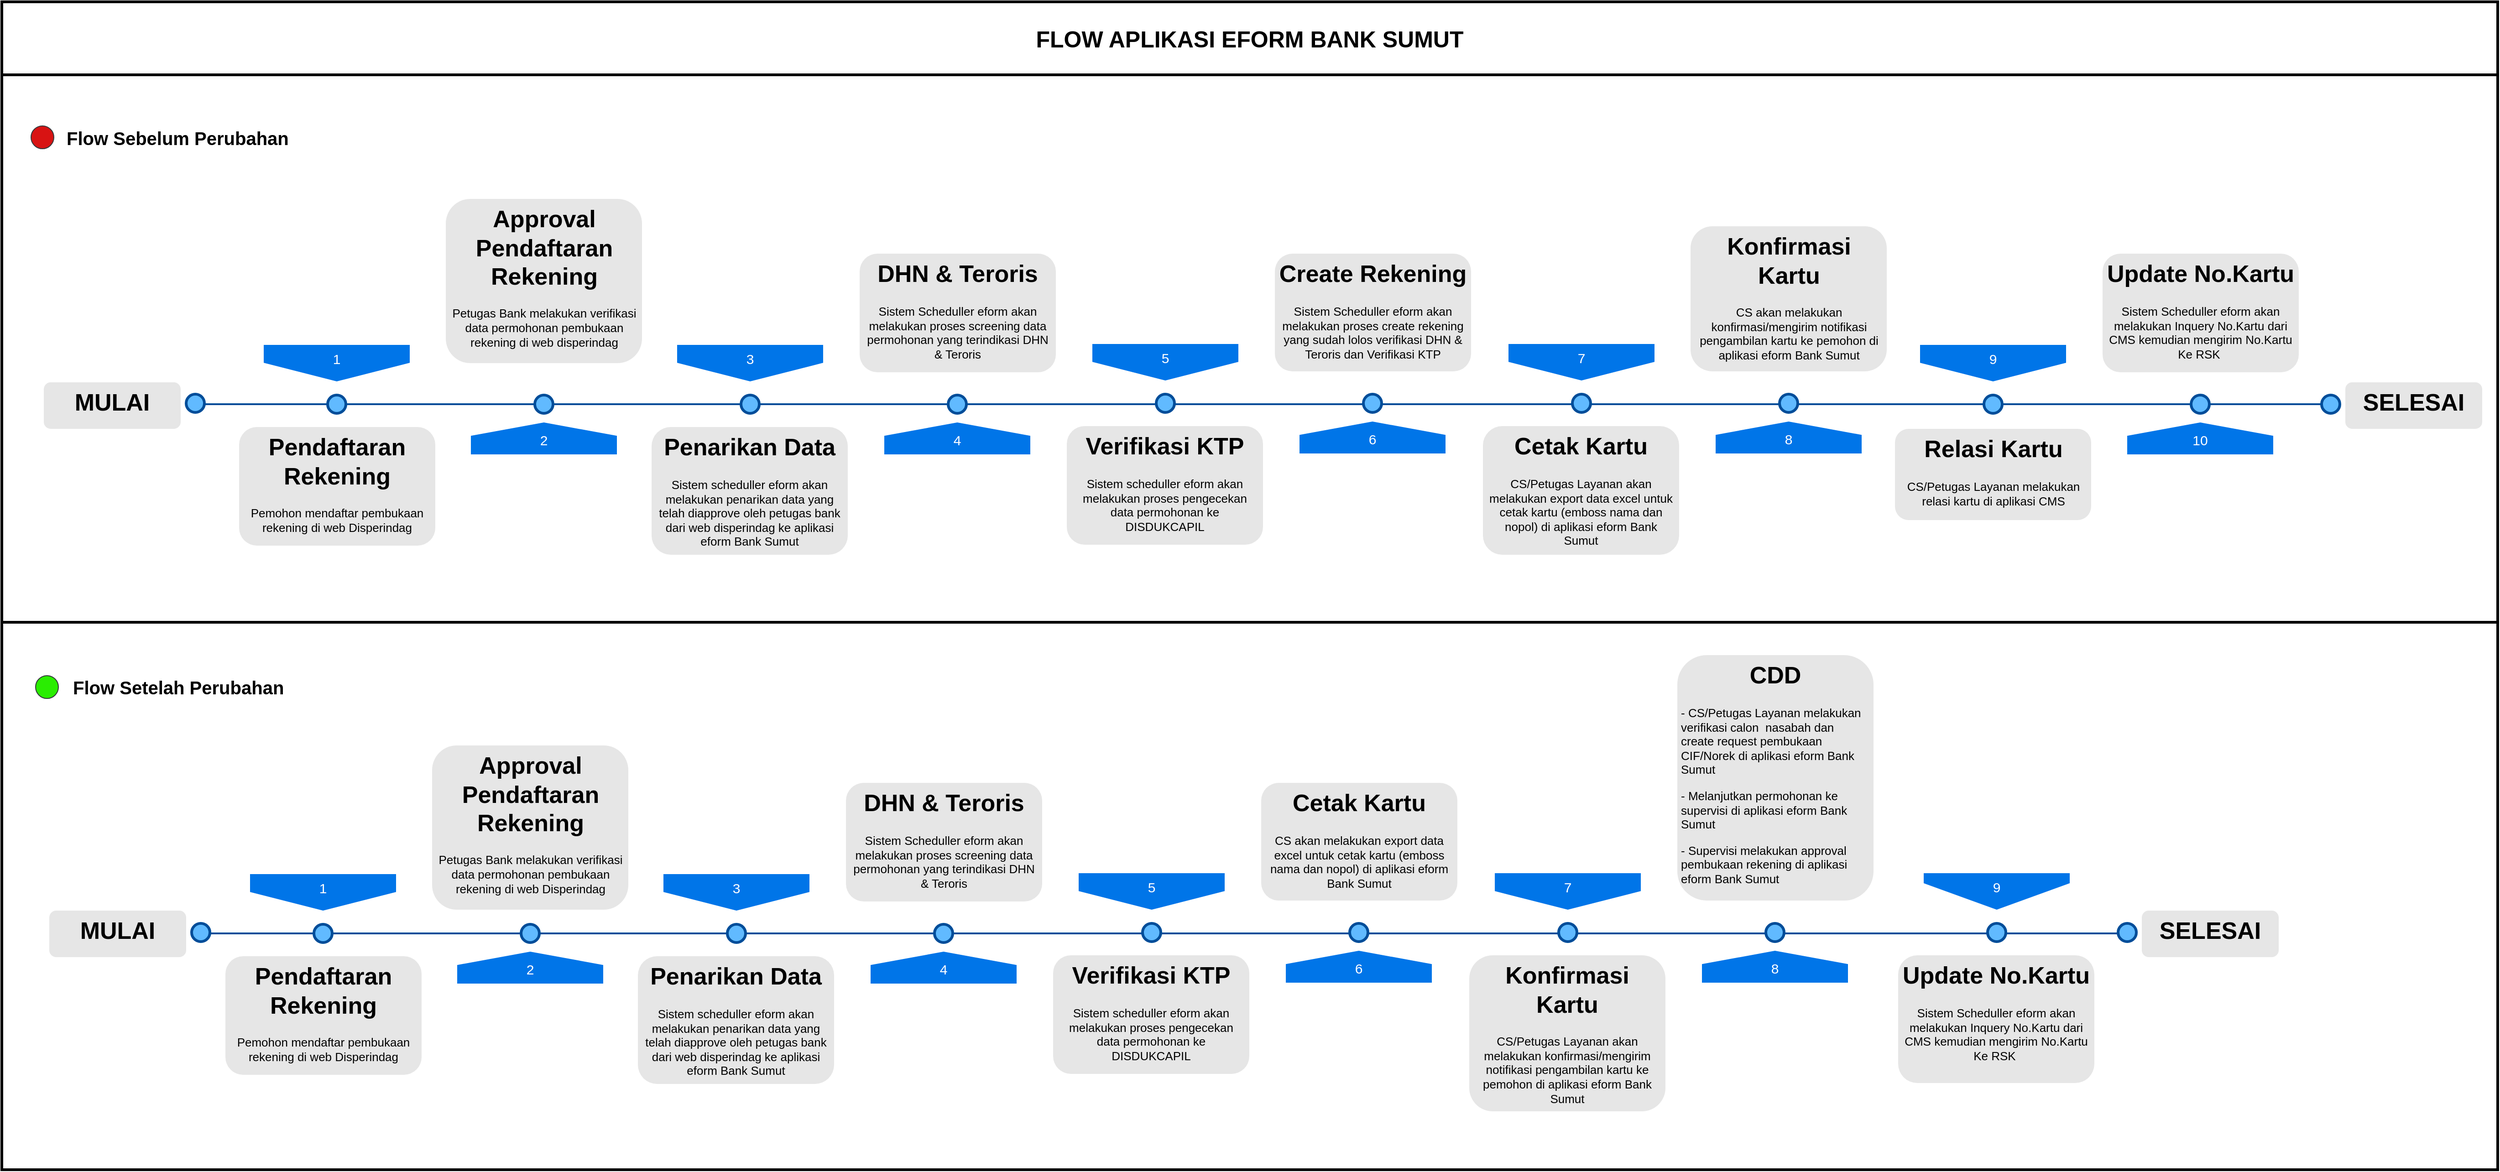 <mxfile version="24.5.4" type="github">
  <diagram name="Page-1" id="82e54ff1-d628-8f03-85c4-9753963a91cd">
    <mxGraphModel dx="4620" dy="2762" grid="1" gridSize="10" guides="1" tooltips="1" connect="1" arrows="1" fold="1" page="1" pageScale="1" pageWidth="1100" pageHeight="850" background="none" math="0" shadow="0">
      <root>
        <mxCell id="0" />
        <mxCell id="1" parent="0" />
        <mxCell id="F7tV-mpWZa9fraZC_7Pp-73" value="" style="shape=table;startSize=0;container=1;collapsible=0;childLayout=tableLayout;movable=1;resizable=1;rotatable=1;deletable=1;editable=1;locked=0;connectable=1;gradientColor=none;swimlaneFillColor=none;strokeWidth=3;" parent="1" vertex="1">
          <mxGeometry x="-32" y="-26" width="2735" height="1280" as="geometry" />
        </mxCell>
        <mxCell id="F7tV-mpWZa9fraZC_7Pp-74" value="" style="shape=tableRow;horizontal=0;startSize=0;swimlaneHead=0;swimlaneBody=0;strokeColor=inherit;top=0;left=0;bottom=0;right=0;collapsible=0;dropTarget=0;fillColor=none;points=[[0,0.5],[1,0.5]];portConstraint=eastwest;" parent="F7tV-mpWZa9fraZC_7Pp-73" vertex="1">
          <mxGeometry width="2735" height="80" as="geometry" />
        </mxCell>
        <mxCell id="F7tV-mpWZa9fraZC_7Pp-75" value="&lt;b&gt;&lt;font style=&quot;font-size: 25px;&quot;&gt;FLOW APLIKASI EFORM BANK SUMUT&lt;/font&gt;&lt;/b&gt;" style="shape=partialRectangle;html=1;whiteSpace=wrap;connectable=0;strokeColor=inherit;overflow=hidden;fillColor=none;top=0;left=0;bottom=0;right=0;pointerEvents=1;" parent="F7tV-mpWZa9fraZC_7Pp-74" vertex="1">
          <mxGeometry width="2735" height="80" as="geometry">
            <mxRectangle width="2735" height="80" as="alternateBounds" />
          </mxGeometry>
        </mxCell>
        <mxCell id="F7tV-mpWZa9fraZC_7Pp-76" value="" style="shape=tableRow;horizontal=0;startSize=0;swimlaneHead=0;swimlaneBody=0;strokeColor=inherit;top=0;left=0;bottom=0;right=0;collapsible=0;dropTarget=0;fillColor=none;points=[[0,0.5],[1,0.5]];portConstraint=eastwest;" parent="F7tV-mpWZa9fraZC_7Pp-73" vertex="1">
          <mxGeometry y="80" width="2735" height="600" as="geometry" />
        </mxCell>
        <mxCell id="F7tV-mpWZa9fraZC_7Pp-77" value="" style="shape=partialRectangle;html=1;whiteSpace=wrap;connectable=0;strokeColor=inherit;overflow=hidden;fillColor=none;top=0;left=0;bottom=0;right=0;pointerEvents=1;" parent="F7tV-mpWZa9fraZC_7Pp-76" vertex="1">
          <mxGeometry width="2735" height="600" as="geometry">
            <mxRectangle width="2735" height="600" as="alternateBounds" />
          </mxGeometry>
        </mxCell>
        <mxCell id="F7tV-mpWZa9fraZC_7Pp-80" value="" style="shape=tableRow;horizontal=0;startSize=0;swimlaneHead=0;swimlaneBody=0;strokeColor=inherit;top=0;left=0;bottom=0;right=0;collapsible=0;dropTarget=0;fillColor=none;points=[[0,0.5],[1,0.5]];portConstraint=eastwest;" parent="F7tV-mpWZa9fraZC_7Pp-73" vertex="1">
          <mxGeometry y="680" width="2735" height="600" as="geometry" />
        </mxCell>
        <mxCell id="F7tV-mpWZa9fraZC_7Pp-81" value="" style="shape=partialRectangle;html=1;whiteSpace=wrap;connectable=0;strokeColor=inherit;overflow=hidden;fillColor=none;top=0;left=0;bottom=0;right=0;pointerEvents=1;movable=0;resizable=0;rotatable=0;deletable=0;editable=0;locked=1;" parent="F7tV-mpWZa9fraZC_7Pp-80" vertex="1">
          <mxGeometry width="2735" height="600" as="geometry">
            <mxRectangle width="2735" height="600" as="alternateBounds" />
          </mxGeometry>
        </mxCell>
        <mxCell id="4ec97bd9e5d20128-1" value="" style="line;strokeWidth=2;html=1;fillColor=none;fontSize=28;fontColor=#004D99;strokeColor=#004D99;" parent="1" vertex="1">
          <mxGeometry x="175" y="410" width="2350" height="10" as="geometry" />
        </mxCell>
        <mxCell id="4ec97bd9e5d20128-5" value="1" style="shape=offPageConnector;whiteSpace=wrap;html=1;fillColor=#0075E8;fontSize=15;fontColor=#FFFFFF;size=0.509;verticalAlign=top;strokeColor=none;" parent="1" vertex="1">
          <mxGeometry x="255" y="350" width="160" height="40" as="geometry" />
        </mxCell>
        <mxCell id="4ec97bd9e5d20128-6" value="&lt;span&gt;3&lt;/span&gt;" style="shape=offPageConnector;whiteSpace=wrap;html=1;fillColor=#0075E8;fontSize=15;fontColor=#FFFFFF;size=0.509;verticalAlign=top;strokeColor=none;" parent="1" vertex="1">
          <mxGeometry x="708" y="350" width="160" height="40" as="geometry" />
        </mxCell>
        <mxCell id="4ec97bd9e5d20128-7" value="2" style="shape=offPageConnector;whiteSpace=wrap;html=1;fillColor=#0075E8;fontSize=15;fontColor=#FFFFFF;size=0.418;flipV=1;verticalAlign=bottom;strokeColor=none;spacingBottom=4;" parent="1" vertex="1">
          <mxGeometry x="482" y="435" width="160" height="35" as="geometry" />
        </mxCell>
        <mxCell id="4ec97bd9e5d20128-8" value="&lt;span&gt;4&lt;/span&gt;" style="shape=offPageConnector;whiteSpace=wrap;html=1;fillColor=#0075E8;fontSize=15;fontColor=#FFFFFF;size=0.418;flipV=1;verticalAlign=bottom;strokeColor=none;spacingBottom=4;" parent="1" vertex="1">
          <mxGeometry x="935" y="435" width="160" height="35" as="geometry" />
        </mxCell>
        <mxCell id="4ec97bd9e5d20128-9" value="" style="ellipse;whiteSpace=wrap;html=1;fillColor=#61BAFF;fontSize=28;fontColor=#004D99;strokeWidth=3;strokeColor=#004D99;" parent="1" vertex="1">
          <mxGeometry x="325" y="405" width="20" height="20" as="geometry" />
        </mxCell>
        <mxCell id="4ec97bd9e5d20128-10" value="" style="ellipse;whiteSpace=wrap;html=1;fillColor=#61BAFF;fontSize=28;fontColor=#004D99;strokeWidth=3;strokeColor=#004D99;" parent="1" vertex="1">
          <mxGeometry x="552" y="405" width="20" height="20" as="geometry" />
        </mxCell>
        <mxCell id="4ec97bd9e5d20128-11" value="" style="ellipse;whiteSpace=wrap;html=1;fillColor=#61BAFF;fontSize=28;fontColor=#004D99;strokeWidth=3;strokeColor=#004D99;" parent="1" vertex="1">
          <mxGeometry x="778" y="405" width="20" height="20" as="geometry" />
        </mxCell>
        <mxCell id="4ec97bd9e5d20128-13" value="" style="ellipse;whiteSpace=wrap;html=1;fillColor=#61BAFF;fontSize=28;fontColor=#004D99;strokeWidth=3;strokeColor=#004D99;" parent="1" vertex="1">
          <mxGeometry x="1005" y="405" width="20" height="20" as="geometry" />
        </mxCell>
        <mxCell id="4ec97bd9e5d20128-14" value="&lt;h1&gt;Pendaftaran Rekening&lt;/h1&gt;&lt;p&gt;Pemohon mendaftar pembukaan rekening di web Disperindag&lt;/p&gt;" style="text;html=1;spacing=5;spacingTop=-20;whiteSpace=wrap;overflow=hidden;strokeColor=none;strokeWidth=3;fillColor=#E6E6E6;fontSize=13;fontColor=#000000;align=center;rounded=1;" parent="1" vertex="1">
          <mxGeometry x="228" y="440" width="215" height="130" as="geometry" />
        </mxCell>
        <mxCell id="4ec97bd9e5d20128-16" value="&lt;h1&gt;Approval Pendaftaran Rekening&lt;/h1&gt;&lt;p&gt;Petugas Bank melakukan verifikasi data permohonan pembukaan rekening di web disperindag&lt;/p&gt;" style="text;html=1;spacing=5;spacingTop=-20;whiteSpace=wrap;overflow=hidden;strokeColor=none;strokeWidth=3;fillColor=#E6E6E6;fontSize=13;fontColor=#000000;align=center;rounded=1;" parent="1" vertex="1">
          <mxGeometry x="454.5" y="190" width="215" height="180" as="geometry" />
        </mxCell>
        <mxCell id="4ec97bd9e5d20128-17" value="&lt;h1&gt;&amp;nbsp;Penarikan Data&amp;nbsp;&lt;/h1&gt;&lt;p&gt;Sistem scheduller eform akan melakukan penarikan data yang telah diapprove oleh petugas bank dari web disperindag ke aplikasi eform Bank Sumut&lt;/p&gt;" style="text;html=1;spacing=5;spacingTop=-20;whiteSpace=wrap;overflow=hidden;strokeColor=none;strokeWidth=3;fillColor=#E6E6E6;fontSize=13;fontColor=#000000;align=center;rounded=1;" parent="1" vertex="1">
          <mxGeometry x="680" y="440" width="215" height="140" as="geometry" />
        </mxCell>
        <mxCell id="4ec97bd9e5d20128-18" value="&lt;h1&gt;DHN &amp;amp; Teroris&lt;/h1&gt;&lt;p&gt;Sistem Scheduller eform akan melakukan proses&amp;nbsp;screening data permohonan yang terindikasi DHN &amp;amp; Teroris&lt;/p&gt;" style="text;html=1;spacing=5;spacingTop=-20;whiteSpace=wrap;overflow=hidden;strokeColor=none;strokeWidth=3;fillColor=#E6E6E6;fontSize=13;fontColor=#000000;align=center;rounded=1;" parent="1" vertex="1">
          <mxGeometry x="908" y="250" width="215" height="130" as="geometry" />
        </mxCell>
        <mxCell id="F7tV-mpWZa9fraZC_7Pp-2" value="&lt;span&gt;5&lt;/span&gt;" style="shape=offPageConnector;whiteSpace=wrap;html=1;fillColor=#0075E8;fontSize=15;fontColor=#FFFFFF;size=0.509;verticalAlign=top;strokeColor=none;" parent="1" vertex="1">
          <mxGeometry x="1163" y="349" width="160" height="40" as="geometry" />
        </mxCell>
        <mxCell id="F7tV-mpWZa9fraZC_7Pp-3" value="&lt;span&gt;6&lt;/span&gt;" style="shape=offPageConnector;whiteSpace=wrap;html=1;fillColor=#0075E8;fontSize=15;fontColor=#FFFFFF;size=0.418;flipV=1;verticalAlign=bottom;strokeColor=none;spacingBottom=4;" parent="1" vertex="1">
          <mxGeometry x="1390" y="434" width="160" height="35" as="geometry" />
        </mxCell>
        <mxCell id="F7tV-mpWZa9fraZC_7Pp-4" value="" style="ellipse;whiteSpace=wrap;html=1;fillColor=#61BAFF;fontSize=28;fontColor=#004D99;strokeWidth=3;strokeColor=#004D99;" parent="1" vertex="1">
          <mxGeometry x="1233" y="404" width="20" height="20" as="geometry" />
        </mxCell>
        <mxCell id="F7tV-mpWZa9fraZC_7Pp-5" value="" style="ellipse;whiteSpace=wrap;html=1;fillColor=#61BAFF;fontSize=28;fontColor=#004D99;strokeWidth=3;strokeColor=#004D99;" parent="1" vertex="1">
          <mxGeometry x="1460" y="404" width="20" height="20" as="geometry" />
        </mxCell>
        <mxCell id="F7tV-mpWZa9fraZC_7Pp-6" value="&lt;h1&gt;&amp;nbsp;Verifikasi KTP&amp;nbsp;&lt;/h1&gt;&lt;p&gt;Sistem scheduller eform akan melakukan proses pengecekan data permohonan ke DISDUKCAPIL&lt;/p&gt;" style="text;html=1;spacing=5;spacingTop=-20;whiteSpace=wrap;overflow=hidden;strokeColor=none;strokeWidth=3;fillColor=#E6E6E6;fontSize=13;fontColor=#000000;align=center;rounded=1;" parent="1" vertex="1">
          <mxGeometry x="1135" y="439" width="215" height="130" as="geometry" />
        </mxCell>
        <mxCell id="F7tV-mpWZa9fraZC_7Pp-7" value="&lt;h1&gt;Create Rekening&lt;/h1&gt;&lt;p&gt;Sistem Scheduller eform akan melakukan proses create rekening yang sudah lolos verifikasi DHN &amp;amp; Teroris dan Verifikasi KTP&lt;/p&gt;" style="text;html=1;spacing=5;spacingTop=-20;whiteSpace=wrap;overflow=hidden;strokeColor=none;strokeWidth=3;fillColor=#E6E6E6;fontSize=13;fontColor=#000000;align=center;rounded=1;" parent="1" vertex="1">
          <mxGeometry x="1363" y="250" width="215" height="129" as="geometry" />
        </mxCell>
        <mxCell id="F7tV-mpWZa9fraZC_7Pp-8" value="&lt;span&gt;7&lt;/span&gt;" style="shape=offPageConnector;whiteSpace=wrap;html=1;fillColor=#0075E8;fontSize=15;fontColor=#FFFFFF;size=0.509;verticalAlign=top;strokeColor=none;" parent="1" vertex="1">
          <mxGeometry x="1619" y="349" width="160" height="40" as="geometry" />
        </mxCell>
        <mxCell id="F7tV-mpWZa9fraZC_7Pp-9" value="&lt;span&gt;8&lt;/span&gt;" style="shape=offPageConnector;whiteSpace=wrap;html=1;fillColor=#0075E8;fontSize=15;fontColor=#FFFFFF;size=0.418;flipV=1;verticalAlign=bottom;strokeColor=none;spacingBottom=4;" parent="1" vertex="1">
          <mxGeometry x="1846" y="434" width="160" height="35" as="geometry" />
        </mxCell>
        <mxCell id="F7tV-mpWZa9fraZC_7Pp-10" value="" style="ellipse;whiteSpace=wrap;html=1;fillColor=#61BAFF;fontSize=28;fontColor=#004D99;strokeWidth=3;strokeColor=#004D99;" parent="1" vertex="1">
          <mxGeometry x="1689" y="404" width="20" height="20" as="geometry" />
        </mxCell>
        <mxCell id="F7tV-mpWZa9fraZC_7Pp-11" value="" style="ellipse;whiteSpace=wrap;html=1;fillColor=#61BAFF;fontSize=28;fontColor=#004D99;strokeWidth=3;strokeColor=#004D99;" parent="1" vertex="1">
          <mxGeometry x="1916" y="404" width="20" height="20" as="geometry" />
        </mxCell>
        <mxCell id="F7tV-mpWZa9fraZC_7Pp-12" value="&lt;h1&gt;&amp;nbsp;Cetak Kartu&amp;nbsp;&lt;/h1&gt;&lt;p&gt;CS/Petugas Layanan akan melakukan export data excel untuk cetak kartu (emboss nama dan nopol) di aplikasi eform Bank Sumut&lt;/p&gt;" style="text;html=1;spacing=5;spacingTop=-20;whiteSpace=wrap;overflow=hidden;strokeColor=none;strokeWidth=3;fillColor=#E6E6E6;fontSize=13;fontColor=#000000;align=center;rounded=1;" parent="1" vertex="1">
          <mxGeometry x="1591" y="439" width="215" height="141" as="geometry" />
        </mxCell>
        <mxCell id="F7tV-mpWZa9fraZC_7Pp-13" value="&lt;h1&gt;Konfirmasi Kartu&lt;/h1&gt;&lt;p&gt;CS akan melakukan konfirmasi/mengirim notifikasi pengambilan kartu ke pemohon di aplikasi eform Bank Sumut&lt;/p&gt;" style="text;html=1;spacing=5;spacingTop=-20;whiteSpace=wrap;overflow=hidden;strokeColor=none;strokeWidth=3;fillColor=#E6E6E6;fontSize=13;fontColor=#000000;align=center;rounded=1;" parent="1" vertex="1">
          <mxGeometry x="1818.5" y="220" width="215" height="159" as="geometry" />
        </mxCell>
        <mxCell id="F7tV-mpWZa9fraZC_7Pp-14" value="&lt;span&gt;9&lt;/span&gt;" style="shape=offPageConnector;whiteSpace=wrap;html=1;fillColor=#0075E8;fontSize=15;fontColor=#FFFFFF;size=0.509;verticalAlign=top;strokeColor=none;" parent="1" vertex="1">
          <mxGeometry x="2070" y="350" width="160" height="40" as="geometry" />
        </mxCell>
        <mxCell id="F7tV-mpWZa9fraZC_7Pp-15" value="&lt;span&gt;10&lt;/span&gt;" style="shape=offPageConnector;whiteSpace=wrap;html=1;fillColor=#0075E8;fontSize=15;fontColor=#FFFFFF;size=0.418;flipV=1;verticalAlign=bottom;strokeColor=none;spacingBottom=4;" parent="1" vertex="1">
          <mxGeometry x="2297" y="435" width="160" height="35" as="geometry" />
        </mxCell>
        <mxCell id="F7tV-mpWZa9fraZC_7Pp-16" value="" style="ellipse;whiteSpace=wrap;html=1;fillColor=#61BAFF;fontSize=28;fontColor=#004D99;strokeWidth=3;strokeColor=#004D99;" parent="1" vertex="1">
          <mxGeometry x="2140" y="405" width="20" height="20" as="geometry" />
        </mxCell>
        <mxCell id="F7tV-mpWZa9fraZC_7Pp-17" value="" style="ellipse;whiteSpace=wrap;html=1;fillColor=#61BAFF;fontSize=28;fontColor=#004D99;strokeWidth=3;strokeColor=#004D99;" parent="1" vertex="1">
          <mxGeometry x="2367" y="405" width="20" height="20" as="geometry" />
        </mxCell>
        <mxCell id="F7tV-mpWZa9fraZC_7Pp-18" value="&lt;h1&gt;&amp;nbsp;Relasi Kartu&amp;nbsp;&lt;/h1&gt;&lt;p&gt;CS/Petugas Layanan melakukan relasi kartu di aplikasi CMS&lt;/p&gt;" style="text;html=1;spacing=5;spacingTop=-20;whiteSpace=wrap;overflow=hidden;strokeColor=none;strokeWidth=3;fillColor=#E6E6E6;fontSize=13;fontColor=#000000;align=center;rounded=1;" parent="1" vertex="1">
          <mxGeometry x="2042.5" y="442" width="215" height="100" as="geometry" />
        </mxCell>
        <mxCell id="F7tV-mpWZa9fraZC_7Pp-19" value="&lt;h1&gt;Update No.Kartu&lt;/h1&gt;&lt;p&gt;Sistem Scheduller eform akan melakukan Inquery No.Kartu dari CMS kemudian mengirim No.Kartu Ke RSK&amp;nbsp;&lt;/p&gt;" style="text;html=1;spacing=5;spacingTop=-20;whiteSpace=wrap;overflow=hidden;strokeColor=none;strokeWidth=3;fillColor=#E6E6E6;fontSize=13;fontColor=#000000;align=center;rounded=1;" parent="1" vertex="1">
          <mxGeometry x="2270" y="250" width="215" height="130" as="geometry" />
        </mxCell>
        <mxCell id="F7tV-mpWZa9fraZC_7Pp-20" value="&lt;h1&gt;SELESAI&lt;/h1&gt;" style="text;html=1;spacing=5;spacingTop=-20;whiteSpace=wrap;overflow=hidden;strokeColor=none;strokeWidth=3;fillColor=#E6E6E6;fontSize=13;fontColor=#000000;align=center;rounded=1;" parent="1" vertex="1">
          <mxGeometry x="2536" y="391" width="150" height="51" as="geometry" />
        </mxCell>
        <mxCell id="F7tV-mpWZa9fraZC_7Pp-21" value="" style="ellipse;whiteSpace=wrap;html=1;fillColor=#61BAFF;fontSize=28;fontColor=#004D99;strokeWidth=3;strokeColor=#004D99;" parent="1" vertex="1">
          <mxGeometry x="2510" y="405" width="20" height="20" as="geometry" />
        </mxCell>
        <mxCell id="F7tV-mpWZa9fraZC_7Pp-22" value="" style="ellipse;whiteSpace=wrap;html=1;fillColor=#61BAFF;fontSize=28;fontColor=#004D99;strokeWidth=3;strokeColor=#004D99;" parent="1" vertex="1">
          <mxGeometry x="170" y="404" width="20" height="20" as="geometry" />
        </mxCell>
        <mxCell id="F7tV-mpWZa9fraZC_7Pp-23" value="" style="line;strokeWidth=2;html=1;fillColor=none;fontSize=28;fontColor=#004D99;strokeColor=#004D99;" parent="1" vertex="1">
          <mxGeometry x="181" y="990" width="2110" height="10" as="geometry" />
        </mxCell>
        <mxCell id="F7tV-mpWZa9fraZC_7Pp-24" value="1" style="shape=offPageConnector;whiteSpace=wrap;html=1;fillColor=#0075E8;fontSize=15;fontColor=#FFFFFF;size=0.509;verticalAlign=top;strokeColor=none;" parent="1" vertex="1">
          <mxGeometry x="240" y="930" width="160" height="40" as="geometry" />
        </mxCell>
        <mxCell id="F7tV-mpWZa9fraZC_7Pp-25" value="&lt;span&gt;3&lt;/span&gt;" style="shape=offPageConnector;whiteSpace=wrap;html=1;fillColor=#0075E8;fontSize=15;fontColor=#FFFFFF;size=0.509;verticalAlign=top;strokeColor=none;" parent="1" vertex="1">
          <mxGeometry x="693" y="930" width="160" height="40" as="geometry" />
        </mxCell>
        <mxCell id="F7tV-mpWZa9fraZC_7Pp-26" value="&lt;span&gt;2&lt;/span&gt;" style="shape=offPageConnector;whiteSpace=wrap;html=1;fillColor=#0075E8;fontSize=15;fontColor=#FFFFFF;size=0.418;flipV=1;verticalAlign=bottom;strokeColor=none;spacingBottom=4;" parent="1" vertex="1">
          <mxGeometry x="467" y="1015" width="160" height="35" as="geometry" />
        </mxCell>
        <mxCell id="F7tV-mpWZa9fraZC_7Pp-27" value="&lt;span&gt;4&lt;/span&gt;" style="shape=offPageConnector;whiteSpace=wrap;html=1;fillColor=#0075E8;fontSize=15;fontColor=#FFFFFF;size=0.418;flipV=1;verticalAlign=bottom;strokeColor=none;spacingBottom=4;" parent="1" vertex="1">
          <mxGeometry x="920" y="1015" width="160" height="35" as="geometry" />
        </mxCell>
        <mxCell id="F7tV-mpWZa9fraZC_7Pp-28" value="" style="ellipse;whiteSpace=wrap;html=1;fillColor=#61BAFF;fontSize=28;fontColor=#004D99;strokeWidth=3;strokeColor=#004D99;" parent="1" vertex="1">
          <mxGeometry x="310" y="985" width="20" height="20" as="geometry" />
        </mxCell>
        <mxCell id="F7tV-mpWZa9fraZC_7Pp-29" value="" style="ellipse;whiteSpace=wrap;html=1;fillColor=#61BAFF;fontSize=28;fontColor=#004D99;strokeWidth=3;strokeColor=#004D99;" parent="1" vertex="1">
          <mxGeometry x="537" y="985" width="20" height="20" as="geometry" />
        </mxCell>
        <mxCell id="F7tV-mpWZa9fraZC_7Pp-30" value="" style="ellipse;whiteSpace=wrap;html=1;fillColor=#61BAFF;fontSize=28;fontColor=#004D99;strokeWidth=3;strokeColor=#004D99;" parent="1" vertex="1">
          <mxGeometry x="763" y="985" width="20" height="20" as="geometry" />
        </mxCell>
        <mxCell id="F7tV-mpWZa9fraZC_7Pp-31" value="" style="ellipse;whiteSpace=wrap;html=1;fillColor=#61BAFF;fontSize=28;fontColor=#004D99;strokeWidth=3;strokeColor=#004D99;" parent="1" vertex="1">
          <mxGeometry x="990" y="985" width="20" height="20" as="geometry" />
        </mxCell>
        <mxCell id="F7tV-mpWZa9fraZC_7Pp-32" value="&lt;h1&gt;Pendaftaran Rekening&lt;/h1&gt;&lt;p&gt;Pemohon mendaftar pembukaan rekening di web Disperindag&lt;/p&gt;" style="text;html=1;spacing=5;spacingTop=-20;whiteSpace=wrap;overflow=hidden;strokeColor=none;strokeWidth=3;fillColor=#E6E6E6;fontSize=13;fontColor=#000000;align=center;rounded=1;" parent="1" vertex="1">
          <mxGeometry x="213" y="1020" width="215" height="130" as="geometry" />
        </mxCell>
        <mxCell id="F7tV-mpWZa9fraZC_7Pp-33" value="&lt;h1&gt;Approval Pendaftaran Rekening&lt;/h1&gt;&lt;p&gt;Petugas Bank melakukan verifikasi data permohonan pembukaan rekening di web Disperindag&lt;/p&gt;" style="text;html=1;spacing=5;spacingTop=-20;whiteSpace=wrap;overflow=hidden;strokeColor=none;strokeWidth=3;fillColor=#E6E6E6;fontSize=13;fontColor=#000000;align=center;rounded=1;" parent="1" vertex="1">
          <mxGeometry x="439.5" y="789" width="215" height="180" as="geometry" />
        </mxCell>
        <mxCell id="F7tV-mpWZa9fraZC_7Pp-34" value="&lt;h1&gt;&amp;nbsp;Penarikan Data&amp;nbsp;&lt;/h1&gt;&lt;p&gt;Sistem scheduller eform akan melakukan penarikan data yang telah diapprove oleh petugas bank dari web disperindag ke aplikasi eform Bank Sumut&lt;/p&gt;" style="text;html=1;spacing=5;spacingTop=-20;whiteSpace=wrap;overflow=hidden;strokeColor=none;strokeWidth=3;fillColor=#E6E6E6;fontSize=13;fontColor=#000000;align=center;rounded=1;" parent="1" vertex="1">
          <mxGeometry x="665" y="1020" width="215" height="140" as="geometry" />
        </mxCell>
        <mxCell id="F7tV-mpWZa9fraZC_7Pp-35" value="&lt;h1&gt;DHN &amp;amp; Teroris&lt;/h1&gt;&lt;p&gt;Sistem Scheduller eform akan melakukan proses&amp;nbsp;screening data permohonan yang terindikasi DHN &amp;amp; Teroris&lt;/p&gt;" style="text;html=1;spacing=5;spacingTop=-20;whiteSpace=wrap;overflow=hidden;strokeColor=none;strokeWidth=3;fillColor=#E6E6E6;fontSize=13;fontColor=#000000;align=center;rounded=1;" parent="1" vertex="1">
          <mxGeometry x="893" y="830" width="215" height="130" as="geometry" />
        </mxCell>
        <mxCell id="F7tV-mpWZa9fraZC_7Pp-36" value="&lt;span&gt;5&lt;/span&gt;" style="shape=offPageConnector;whiteSpace=wrap;html=1;fillColor=#0075E8;fontSize=15;fontColor=#FFFFFF;size=0.509;verticalAlign=top;strokeColor=none;" parent="1" vertex="1">
          <mxGeometry x="1148" y="929" width="160" height="40" as="geometry" />
        </mxCell>
        <mxCell id="F7tV-mpWZa9fraZC_7Pp-37" value="&lt;span&gt;6&lt;/span&gt;" style="shape=offPageConnector;whiteSpace=wrap;html=1;fillColor=#0075E8;fontSize=15;fontColor=#FFFFFF;size=0.418;flipV=1;verticalAlign=bottom;strokeColor=none;spacingBottom=4;" parent="1" vertex="1">
          <mxGeometry x="1375" y="1014" width="160" height="35" as="geometry" />
        </mxCell>
        <mxCell id="F7tV-mpWZa9fraZC_7Pp-38" value="" style="ellipse;whiteSpace=wrap;html=1;fillColor=#61BAFF;fontSize=28;fontColor=#004D99;strokeWidth=3;strokeColor=#004D99;" parent="1" vertex="1">
          <mxGeometry x="1218" y="984" width="20" height="20" as="geometry" />
        </mxCell>
        <mxCell id="F7tV-mpWZa9fraZC_7Pp-39" value="" style="ellipse;whiteSpace=wrap;html=1;fillColor=#61BAFF;fontSize=28;fontColor=#004D99;strokeWidth=3;strokeColor=#004D99;" parent="1" vertex="1">
          <mxGeometry x="1445" y="984" width="20" height="20" as="geometry" />
        </mxCell>
        <mxCell id="F7tV-mpWZa9fraZC_7Pp-40" value="&lt;h1&gt;&amp;nbsp;Verifikasi KTP&amp;nbsp;&lt;/h1&gt;&lt;p&gt;Sistem scheduller eform akan melakukan proses pengecekan data permohonan ke DISDUKCAPIL&lt;/p&gt;" style="text;html=1;spacing=5;spacingTop=-20;whiteSpace=wrap;overflow=hidden;strokeColor=none;strokeWidth=3;fillColor=#E6E6E6;fontSize=13;fontColor=#000000;align=center;rounded=1;" parent="1" vertex="1">
          <mxGeometry x="1120" y="1019" width="215" height="130" as="geometry" />
        </mxCell>
        <mxCell id="F7tV-mpWZa9fraZC_7Pp-41" value="&lt;h1&gt;&amp;nbsp;Cetak Kartu&amp;nbsp;&lt;/h1&gt;&lt;h1&gt;&lt;p style=&quot;font-size: 13px; font-weight: 400;&quot;&gt;CS akan melakukan export data excel untuk cetak kartu (emboss nama dan nopol) di aplikasi eform Bank Sumut&lt;/p&gt;&lt;/h1&gt;" style="text;html=1;spacing=5;spacingTop=-20;whiteSpace=wrap;overflow=hidden;strokeColor=none;strokeWidth=3;fillColor=#E6E6E6;fontSize=13;fontColor=#000000;align=center;rounded=1;" parent="1" vertex="1">
          <mxGeometry x="1348" y="830" width="215" height="129" as="geometry" />
        </mxCell>
        <mxCell id="F7tV-mpWZa9fraZC_7Pp-42" value="&lt;span&gt;7&lt;/span&gt;" style="shape=offPageConnector;whiteSpace=wrap;html=1;fillColor=#0075E8;fontSize=15;fontColor=#FFFFFF;size=0.509;verticalAlign=top;strokeColor=none;" parent="1" vertex="1">
          <mxGeometry x="1604" y="929" width="160" height="40" as="geometry" />
        </mxCell>
        <mxCell id="F7tV-mpWZa9fraZC_7Pp-43" value="&lt;span&gt;8&lt;/span&gt;" style="shape=offPageConnector;whiteSpace=wrap;html=1;fillColor=#0075E8;fontSize=15;fontColor=#FFFFFF;size=0.418;flipV=1;verticalAlign=bottom;strokeColor=none;spacingBottom=4;" parent="1" vertex="1">
          <mxGeometry x="1831" y="1014" width="160" height="35" as="geometry" />
        </mxCell>
        <mxCell id="F7tV-mpWZa9fraZC_7Pp-44" value="" style="ellipse;whiteSpace=wrap;html=1;fillColor=#61BAFF;fontSize=28;fontColor=#004D99;strokeWidth=3;strokeColor=#004D99;" parent="1" vertex="1">
          <mxGeometry x="1674" y="984" width="20" height="20" as="geometry" />
        </mxCell>
        <mxCell id="F7tV-mpWZa9fraZC_7Pp-45" value="" style="ellipse;whiteSpace=wrap;html=1;fillColor=#61BAFF;fontSize=28;fontColor=#004D99;strokeWidth=3;strokeColor=#004D99;" parent="1" vertex="1">
          <mxGeometry x="1901" y="984" width="20" height="20" as="geometry" />
        </mxCell>
        <mxCell id="F7tV-mpWZa9fraZC_7Pp-46" value="&lt;h1&gt;Konfirmasi Kartu&lt;/h1&gt;&lt;h1&gt;&lt;p style=&quot;font-size: 13px; font-weight: 400;&quot;&gt;CS/Petugas Layanan akan melakukan konfirmasi/mengirim notifikasi pengambilan kartu ke pemohon di aplikasi eform Bank Sumut&lt;/p&gt;&lt;/h1&gt;" style="text;html=1;spacing=5;spacingTop=-20;whiteSpace=wrap;overflow=hidden;strokeColor=none;strokeWidth=3;fillColor=#E6E6E6;fontSize=13;fontColor=#000000;align=center;rounded=1;" parent="1" vertex="1">
          <mxGeometry x="1576" y="1019" width="215" height="171" as="geometry" />
        </mxCell>
        <mxCell id="F7tV-mpWZa9fraZC_7Pp-47" value="&lt;h1&gt;CDD&lt;/h1&gt;&lt;p style=&quot;text-align: left;&quot;&gt;- CS/Petugas Layanan melakukan verifikasi calon&amp;nbsp; nasabah dan create request pembukaan CIF/Norek di aplikasi eform Bank Sumut&lt;/p&gt;&lt;p style=&quot;text-align: left;&quot;&gt;- Melanjutkan permohonan ke supervisi di aplikasi eform Bank Sumut&lt;/p&gt;&lt;p style=&quot;text-align: left;&quot;&gt;- Supervisi melakukan approval pembukaan rekening di aplikasi eform Bank Sumut&lt;/p&gt;&lt;p style=&quot;text-align: left;&quot;&gt;- CS melakukan relasi kartu di CMS&lt;/p&gt;" style="text;html=1;spacing=5;spacingTop=-20;whiteSpace=wrap;overflow=hidden;strokeColor=none;strokeWidth=3;fillColor=#E6E6E6;fontSize=13;fontColor=#000000;align=center;rounded=1;" parent="1" vertex="1">
          <mxGeometry x="1804" y="690" width="215" height="269" as="geometry" />
        </mxCell>
        <mxCell id="F7tV-mpWZa9fraZC_7Pp-56" value="" style="ellipse;whiteSpace=wrap;html=1;fillColor=#61BAFF;fontSize=28;fontColor=#004D99;strokeWidth=3;strokeColor=#004D99;" parent="1" vertex="1">
          <mxGeometry x="176" y="984" width="20" height="20" as="geometry" />
        </mxCell>
        <mxCell id="F7tV-mpWZa9fraZC_7Pp-64" value="9" style="shape=offPageConnector;whiteSpace=wrap;html=1;fillColor=#0075E8;fontSize=15;fontColor=#FFFFFF;size=0.725;verticalAlign=top;strokeColor=none;" parent="1" vertex="1">
          <mxGeometry x="2074" y="929" width="160" height="40" as="geometry" />
        </mxCell>
        <mxCell id="F7tV-mpWZa9fraZC_7Pp-66" value="" style="ellipse;whiteSpace=wrap;html=1;fillColor=#61BAFF;fontSize=28;fontColor=#004D99;strokeWidth=3;strokeColor=#004D99;" parent="1" vertex="1">
          <mxGeometry x="2144" y="984" width="20" height="20" as="geometry" />
        </mxCell>
        <mxCell id="F7tV-mpWZa9fraZC_7Pp-68" value="&lt;h1&gt;Update No.Kartu&lt;/h1&gt;&lt;h1&gt;&lt;p style=&quot;font-size: 13px; font-weight: 400;&quot;&gt;Sistem Scheduller eform akan melakukan Inquery No.Kartu dari CMS kemudian mengirim No.Kartu Ke RSK&amp;nbsp;&lt;/p&gt;&lt;/h1&gt;" style="text;html=1;spacing=5;spacingTop=-20;whiteSpace=wrap;overflow=hidden;strokeColor=none;strokeWidth=3;fillColor=#E6E6E6;fontSize=13;fontColor=#000000;align=center;rounded=1;" parent="1" vertex="1">
          <mxGeometry x="2046" y="1019" width="215" height="140" as="geometry" />
        </mxCell>
        <mxCell id="F7tV-mpWZa9fraZC_7Pp-70" value="&lt;h1&gt;SELESAI&lt;/h1&gt;" style="text;html=1;spacing=5;spacingTop=-20;whiteSpace=wrap;overflow=hidden;strokeColor=none;strokeWidth=3;fillColor=#E6E6E6;fontSize=13;fontColor=#000000;align=center;rounded=1;" parent="1" vertex="1">
          <mxGeometry x="2313" y="970" width="150" height="51" as="geometry" />
        </mxCell>
        <mxCell id="F7tV-mpWZa9fraZC_7Pp-71" value="" style="ellipse;whiteSpace=wrap;html=1;fillColor=#61BAFF;fontSize=28;fontColor=#004D99;strokeWidth=3;strokeColor=#004D99;" parent="1" vertex="1">
          <mxGeometry x="2287" y="984" width="20" height="20" as="geometry" />
        </mxCell>
        <mxCell id="F7tV-mpWZa9fraZC_7Pp-82" value="&lt;h1&gt;MULAI&lt;/h1&gt;&lt;div&gt;&lt;br&gt;&lt;/div&gt;" style="text;html=1;spacing=5;spacingTop=-20;whiteSpace=wrap;overflow=hidden;strokeColor=none;strokeWidth=3;fillColor=#E6E6E6;fontSize=13;fontColor=#000000;align=center;rounded=1;" parent="1" vertex="1">
          <mxGeometry x="14" y="391" width="150" height="51" as="geometry" />
        </mxCell>
        <mxCell id="F7tV-mpWZa9fraZC_7Pp-83" value="&lt;h1&gt;MULAI&lt;/h1&gt;&lt;div&gt;&lt;br&gt;&lt;/div&gt;" style="text;html=1;spacing=5;spacingTop=-20;whiteSpace=wrap;overflow=hidden;strokeColor=none;strokeWidth=3;fillColor=#E6E6E6;fontSize=13;fontColor=#000000;align=center;rounded=1;" parent="1" vertex="1">
          <mxGeometry x="20" y="970" width="150" height="51" as="geometry" />
        </mxCell>
        <mxCell id="F7tV-mpWZa9fraZC_7Pp-85" value="" style="ellipse;whiteSpace=wrap;html=1;aspect=fixed;fillColor=#d81313;strokeColor=#36393d;" parent="1" vertex="1">
          <mxGeometry y="110" width="25" height="25" as="geometry" />
        </mxCell>
        <mxCell id="F7tV-mpWZa9fraZC_7Pp-86" value="&lt;b&gt;&lt;font style=&quot;font-size: 20px;&quot;&gt;Flow Sebelum Perubahan&lt;/font&gt;&lt;/b&gt;" style="text;html=1;align=left;verticalAlign=middle;whiteSpace=wrap;rounded=0;" parent="1" vertex="1">
          <mxGeometry x="37" y="107.5" width="323" height="30" as="geometry" />
        </mxCell>
        <mxCell id="F7tV-mpWZa9fraZC_7Pp-87" value="" style="ellipse;whiteSpace=wrap;html=1;aspect=fixed;fillColor=#2aed02;strokeColor=#36393d;" parent="1" vertex="1">
          <mxGeometry x="5" y="712.5" width="25" height="25" as="geometry" />
        </mxCell>
        <mxCell id="F7tV-mpWZa9fraZC_7Pp-88" value="&lt;b&gt;&lt;font style=&quot;font-size: 20px;&quot;&gt;Flow Setelah Perubahan&lt;/font&gt;&lt;/b&gt;" style="text;html=1;align=left;verticalAlign=middle;whiteSpace=wrap;rounded=0;" parent="1" vertex="1">
          <mxGeometry x="44" y="710" width="376" height="30" as="geometry" />
        </mxCell>
      </root>
    </mxGraphModel>
  </diagram>
</mxfile>
